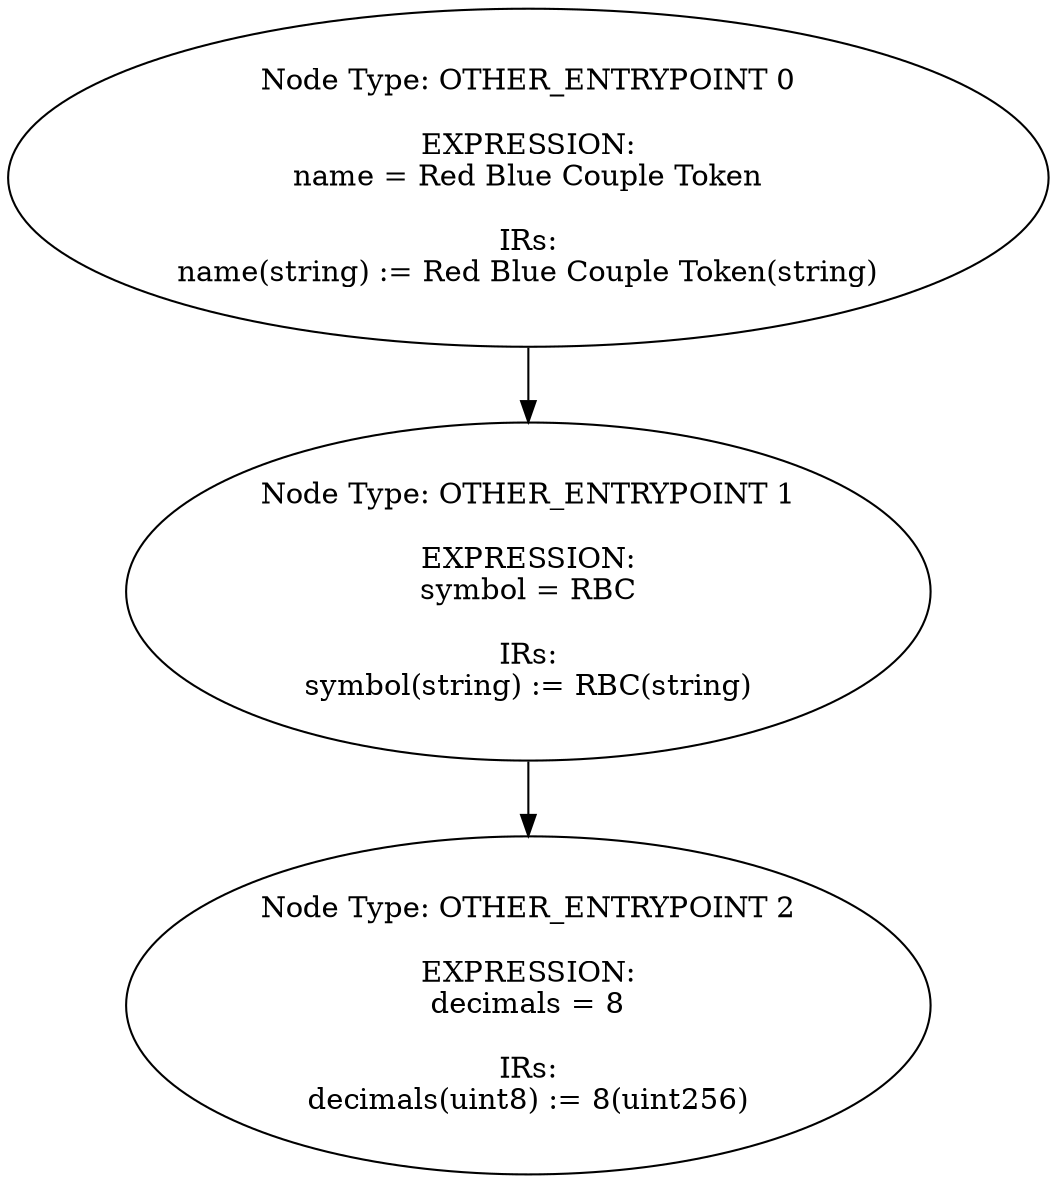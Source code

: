 digraph{
0[label="Node Type: OTHER_ENTRYPOINT 0

EXPRESSION:
name = Red Blue Couple Token

IRs:
name(string) := Red Blue Couple Token(string)"];
0->1;
1[label="Node Type: OTHER_ENTRYPOINT 1

EXPRESSION:
symbol = RBC

IRs:
symbol(string) := RBC(string)"];
1->2;
2[label="Node Type: OTHER_ENTRYPOINT 2

EXPRESSION:
decimals = 8

IRs:
decimals(uint8) := 8(uint256)"];
}
